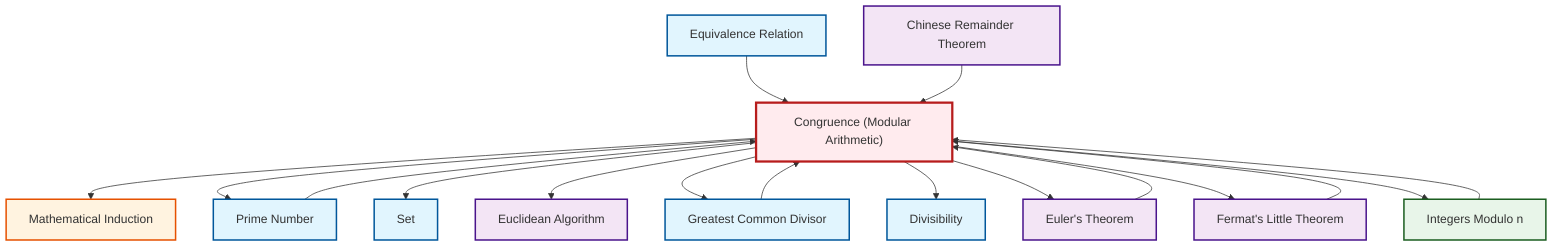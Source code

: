 graph TD
    classDef definition fill:#e1f5fe,stroke:#01579b,stroke-width:2px
    classDef theorem fill:#f3e5f5,stroke:#4a148c,stroke-width:2px
    classDef axiom fill:#fff3e0,stroke:#e65100,stroke-width:2px
    classDef example fill:#e8f5e9,stroke:#1b5e20,stroke-width:2px
    classDef current fill:#ffebee,stroke:#b71c1c,stroke-width:3px
    def-equivalence-relation["Equivalence Relation"]:::definition
    def-set["Set"]:::definition
    def-gcd["Greatest Common Divisor"]:::definition
    thm-euler["Euler's Theorem"]:::theorem
    def-divisibility["Divisibility"]:::definition
    thm-euclidean-algorithm["Euclidean Algorithm"]:::theorem
    thm-fermat-little["Fermat's Little Theorem"]:::theorem
    thm-chinese-remainder["Chinese Remainder Theorem"]:::theorem
    ex-quotient-integers-mod-n["Integers Modulo n"]:::example
    def-prime["Prime Number"]:::definition
    def-congruence["Congruence (Modular Arithmetic)"]:::definition
    ax-induction["Mathematical Induction"]:::axiom
    def-congruence --> ax-induction
    def-congruence --> def-prime
    thm-fermat-little --> def-congruence
    def-gcd --> def-congruence
    def-congruence --> def-set
    def-equivalence-relation --> def-congruence
    thm-chinese-remainder --> def-congruence
    def-prime --> def-congruence
    def-congruence --> thm-euclidean-algorithm
    ex-quotient-integers-mod-n --> def-congruence
    def-congruence --> def-gcd
    def-congruence --> def-divisibility
    def-congruence --> thm-euler
    thm-euler --> def-congruence
    def-congruence --> thm-fermat-little
    def-congruence --> ex-quotient-integers-mod-n
    class def-congruence current